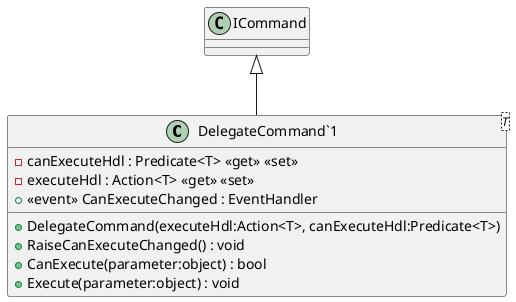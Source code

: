 @startuml
class "DelegateCommand`1"<T> {
    - canExecuteHdl : Predicate<T> <<get>> <<set>>
    - executeHdl : Action<T> <<get>> <<set>>
    + DelegateCommand(executeHdl:Action<T>, canExecuteHdl:Predicate<T>)
    + RaiseCanExecuteChanged() : void
    + CanExecute(parameter:object) : bool
    +  <<event>> CanExecuteChanged : EventHandler 
    + Execute(parameter:object) : void
}
ICommand <|-- "DelegateCommand`1"
@enduml
